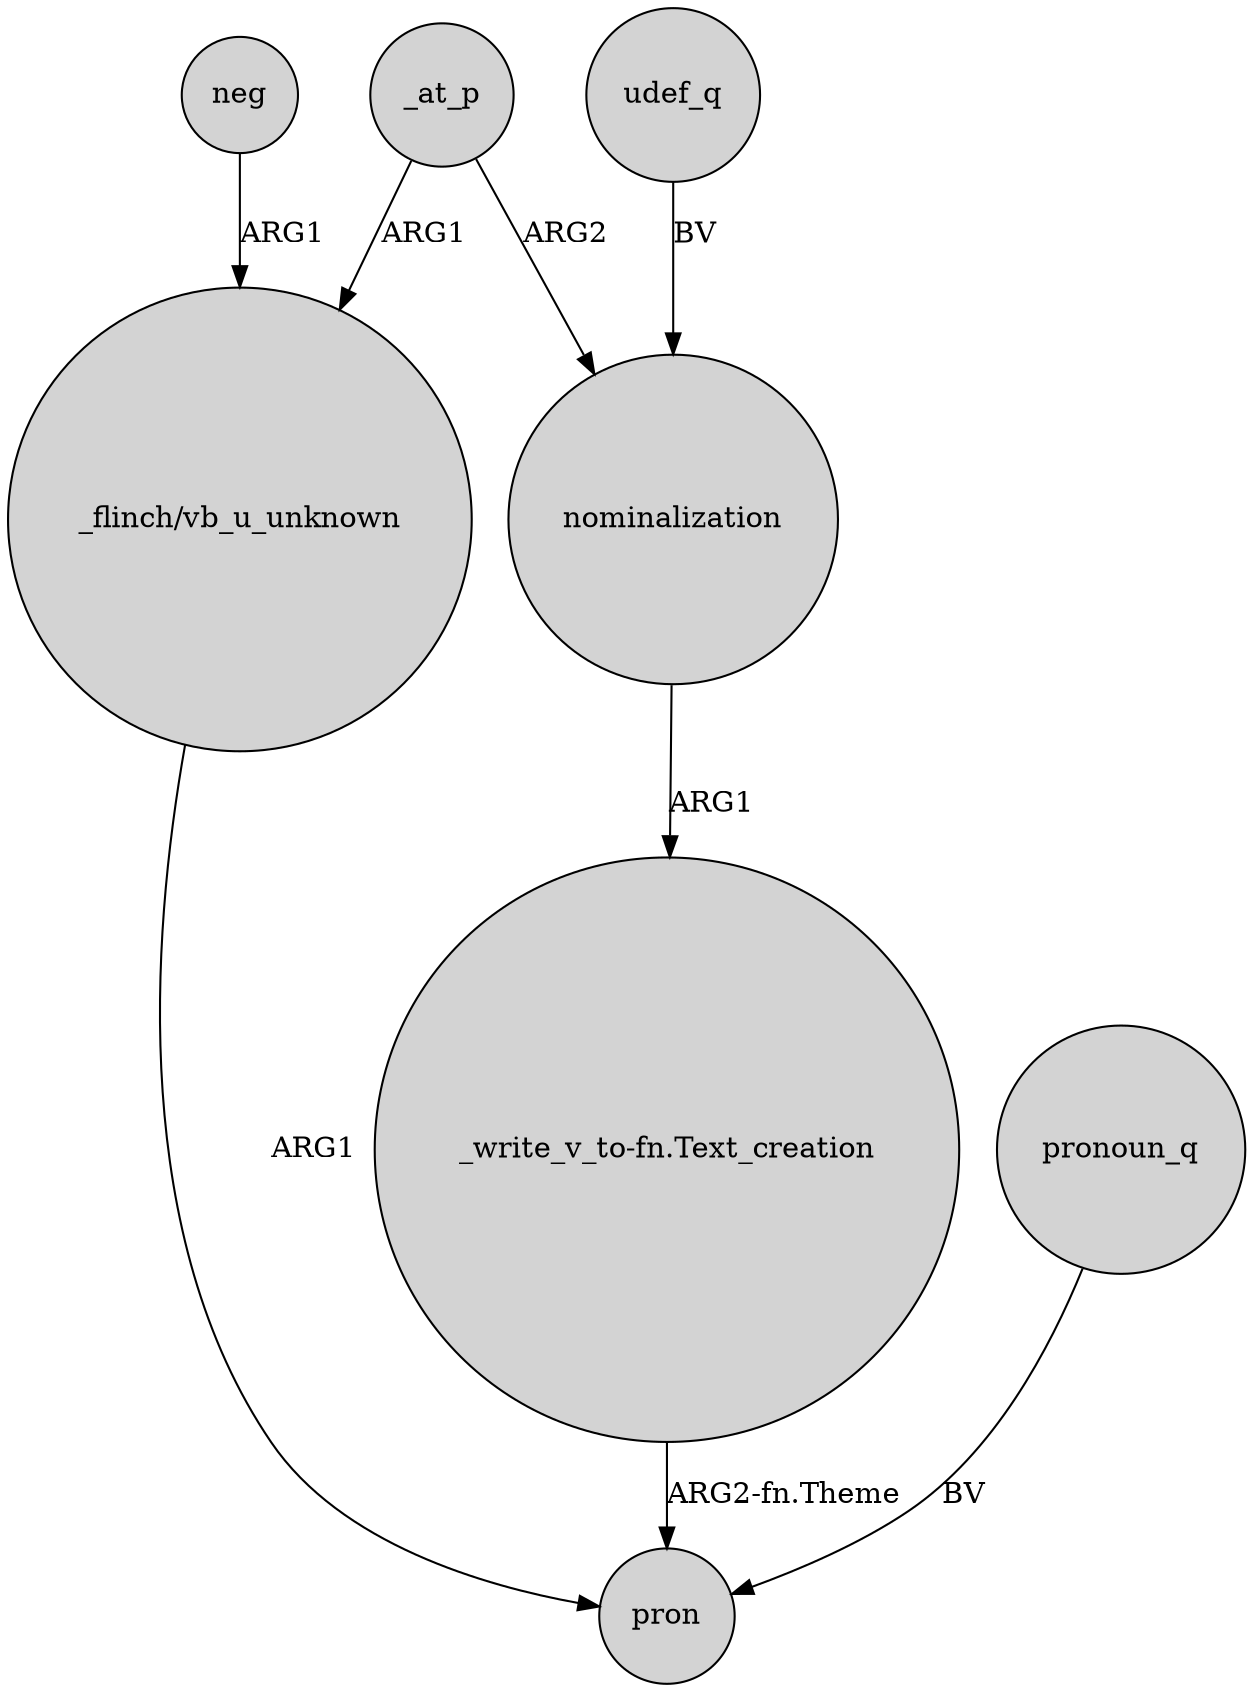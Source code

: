 digraph {
	node [shape=circle style=filled]
	_at_p -> "_flinch/vb_u_unknown" [label=ARG1]
	neg -> "_flinch/vb_u_unknown" [label=ARG1]
	nominalization -> "_write_v_to-fn.Text_creation" [label=ARG1]
	"_flinch/vb_u_unknown" -> pron [label=ARG1]
	udef_q -> nominalization [label=BV]
	_at_p -> nominalization [label=ARG2]
	"_write_v_to-fn.Text_creation" -> pron [label="ARG2-fn.Theme"]
	pronoun_q -> pron [label=BV]
}

